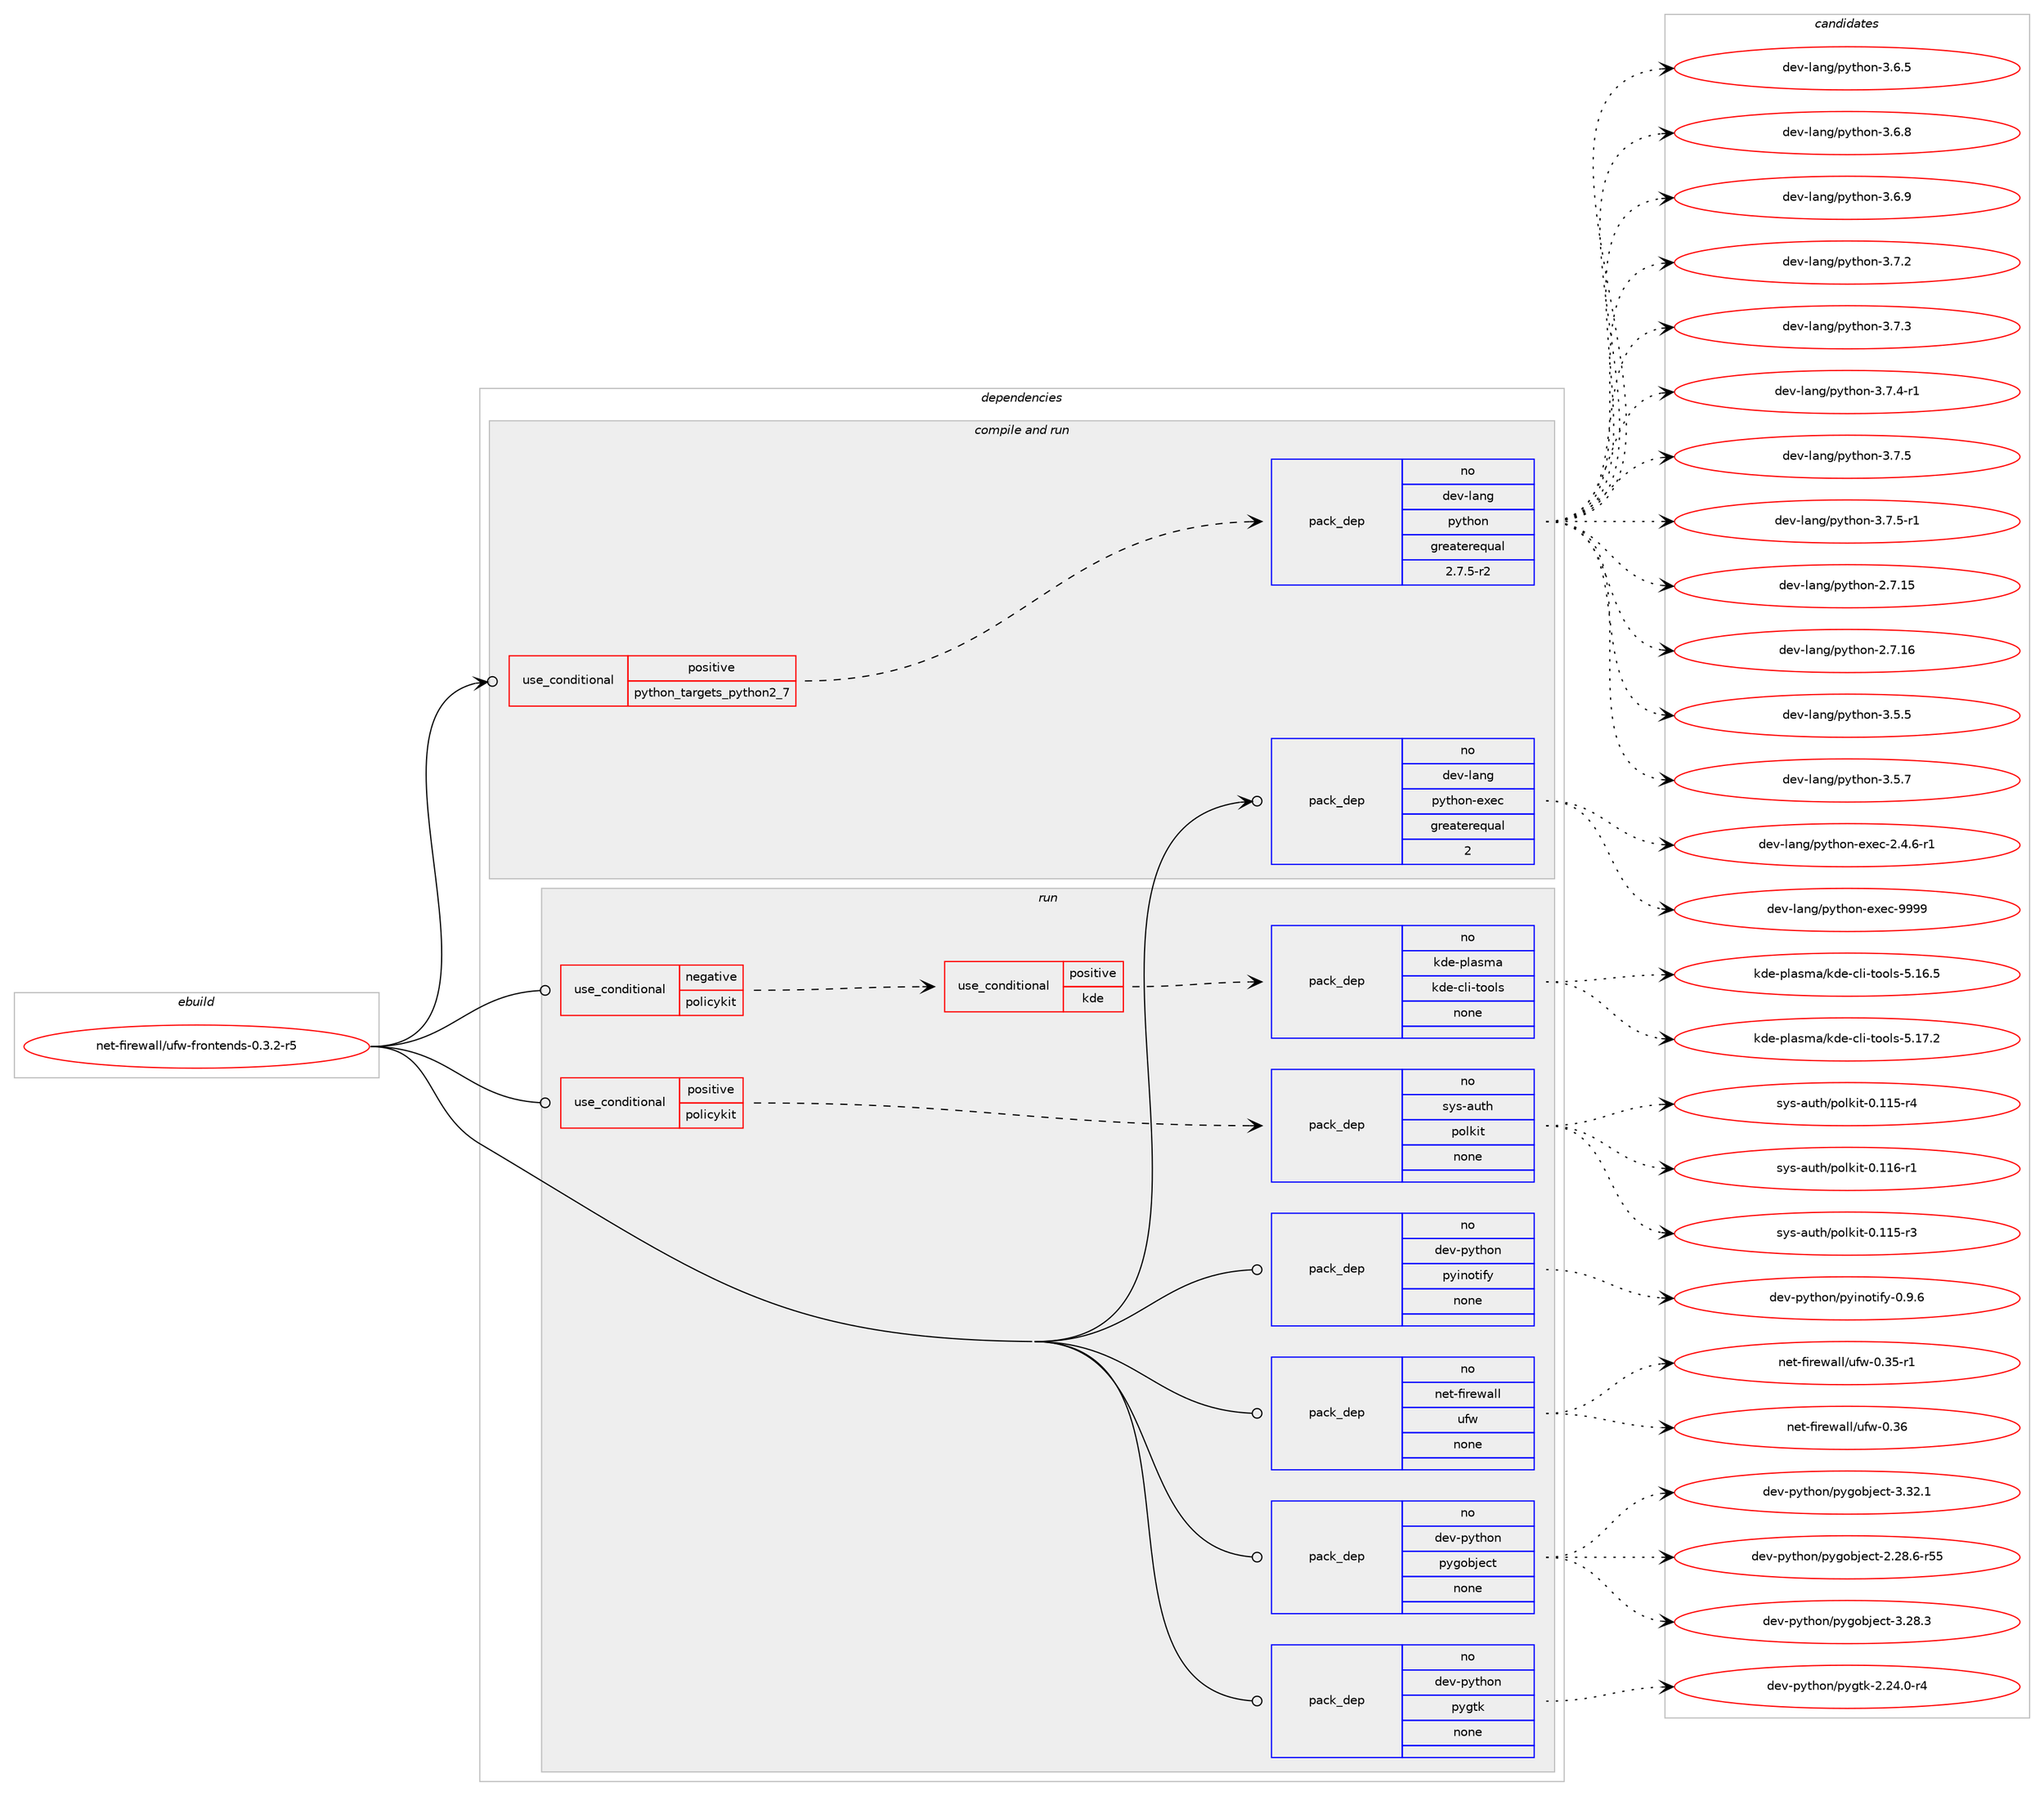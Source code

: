 digraph prolog {

# *************
# Graph options
# *************

newrank=true;
concentrate=true;
compound=true;
graph [rankdir=LR,fontname=Helvetica,fontsize=10,ranksep=1.5];#, ranksep=2.5, nodesep=0.2];
edge  [arrowhead=vee];
node  [fontname=Helvetica,fontsize=10];

# **********
# The ebuild
# **********

subgraph cluster_leftcol {
color=gray;
rank=same;
label=<<i>ebuild</i>>;
id [label="net-firewall/ufw-frontends-0.3.2-r5", color=red, width=4, href="../net-firewall/ufw-frontends-0.3.2-r5.svg"];
}

# ****************
# The dependencies
# ****************

subgraph cluster_midcol {
color=gray;
label=<<i>dependencies</i>>;
subgraph cluster_compile {
fillcolor="#eeeeee";
style=filled;
label=<<i>compile</i>>;
}
subgraph cluster_compileandrun {
fillcolor="#eeeeee";
style=filled;
label=<<i>compile and run</i>>;
subgraph cond199606 {
dependency819461 [label=<<TABLE BORDER="0" CELLBORDER="1" CELLSPACING="0" CELLPADDING="4"><TR><TD ROWSPAN="3" CELLPADDING="10">use_conditional</TD></TR><TR><TD>positive</TD></TR><TR><TD>python_targets_python2_7</TD></TR></TABLE>>, shape=none, color=red];
subgraph pack605520 {
dependency819462 [label=<<TABLE BORDER="0" CELLBORDER="1" CELLSPACING="0" CELLPADDING="4" WIDTH="220"><TR><TD ROWSPAN="6" CELLPADDING="30">pack_dep</TD></TR><TR><TD WIDTH="110">no</TD></TR><TR><TD>dev-lang</TD></TR><TR><TD>python</TD></TR><TR><TD>greaterequal</TD></TR><TR><TD>2.7.5-r2</TD></TR></TABLE>>, shape=none, color=blue];
}
dependency819461:e -> dependency819462:w [weight=20,style="dashed",arrowhead="vee"];
}
id:e -> dependency819461:w [weight=20,style="solid",arrowhead="odotvee"];
subgraph pack605521 {
dependency819463 [label=<<TABLE BORDER="0" CELLBORDER="1" CELLSPACING="0" CELLPADDING="4" WIDTH="220"><TR><TD ROWSPAN="6" CELLPADDING="30">pack_dep</TD></TR><TR><TD WIDTH="110">no</TD></TR><TR><TD>dev-lang</TD></TR><TR><TD>python-exec</TD></TR><TR><TD>greaterequal</TD></TR><TR><TD>2</TD></TR></TABLE>>, shape=none, color=blue];
}
id:e -> dependency819463:w [weight=20,style="solid",arrowhead="odotvee"];
}
subgraph cluster_run {
fillcolor="#eeeeee";
style=filled;
label=<<i>run</i>>;
subgraph cond199607 {
dependency819464 [label=<<TABLE BORDER="0" CELLBORDER="1" CELLSPACING="0" CELLPADDING="4"><TR><TD ROWSPAN="3" CELLPADDING="10">use_conditional</TD></TR><TR><TD>negative</TD></TR><TR><TD>policykit</TD></TR></TABLE>>, shape=none, color=red];
subgraph cond199608 {
dependency819465 [label=<<TABLE BORDER="0" CELLBORDER="1" CELLSPACING="0" CELLPADDING="4"><TR><TD ROWSPAN="3" CELLPADDING="10">use_conditional</TD></TR><TR><TD>positive</TD></TR><TR><TD>kde</TD></TR></TABLE>>, shape=none, color=red];
subgraph pack605522 {
dependency819466 [label=<<TABLE BORDER="0" CELLBORDER="1" CELLSPACING="0" CELLPADDING="4" WIDTH="220"><TR><TD ROWSPAN="6" CELLPADDING="30">pack_dep</TD></TR><TR><TD WIDTH="110">no</TD></TR><TR><TD>kde-plasma</TD></TR><TR><TD>kde-cli-tools</TD></TR><TR><TD>none</TD></TR><TR><TD></TD></TR></TABLE>>, shape=none, color=blue];
}
dependency819465:e -> dependency819466:w [weight=20,style="dashed",arrowhead="vee"];
}
dependency819464:e -> dependency819465:w [weight=20,style="dashed",arrowhead="vee"];
}
id:e -> dependency819464:w [weight=20,style="solid",arrowhead="odot"];
subgraph cond199609 {
dependency819467 [label=<<TABLE BORDER="0" CELLBORDER="1" CELLSPACING="0" CELLPADDING="4"><TR><TD ROWSPAN="3" CELLPADDING="10">use_conditional</TD></TR><TR><TD>positive</TD></TR><TR><TD>policykit</TD></TR></TABLE>>, shape=none, color=red];
subgraph pack605523 {
dependency819468 [label=<<TABLE BORDER="0" CELLBORDER="1" CELLSPACING="0" CELLPADDING="4" WIDTH="220"><TR><TD ROWSPAN="6" CELLPADDING="30">pack_dep</TD></TR><TR><TD WIDTH="110">no</TD></TR><TR><TD>sys-auth</TD></TR><TR><TD>polkit</TD></TR><TR><TD>none</TD></TR><TR><TD></TD></TR></TABLE>>, shape=none, color=blue];
}
dependency819467:e -> dependency819468:w [weight=20,style="dashed",arrowhead="vee"];
}
id:e -> dependency819467:w [weight=20,style="solid",arrowhead="odot"];
subgraph pack605524 {
dependency819469 [label=<<TABLE BORDER="0" CELLBORDER="1" CELLSPACING="0" CELLPADDING="4" WIDTH="220"><TR><TD ROWSPAN="6" CELLPADDING="30">pack_dep</TD></TR><TR><TD WIDTH="110">no</TD></TR><TR><TD>dev-python</TD></TR><TR><TD>pygobject</TD></TR><TR><TD>none</TD></TR><TR><TD></TD></TR></TABLE>>, shape=none, color=blue];
}
id:e -> dependency819469:w [weight=20,style="solid",arrowhead="odot"];
subgraph pack605525 {
dependency819470 [label=<<TABLE BORDER="0" CELLBORDER="1" CELLSPACING="0" CELLPADDING="4" WIDTH="220"><TR><TD ROWSPAN="6" CELLPADDING="30">pack_dep</TD></TR><TR><TD WIDTH="110">no</TD></TR><TR><TD>dev-python</TD></TR><TR><TD>pygtk</TD></TR><TR><TD>none</TD></TR><TR><TD></TD></TR></TABLE>>, shape=none, color=blue];
}
id:e -> dependency819470:w [weight=20,style="solid",arrowhead="odot"];
subgraph pack605526 {
dependency819471 [label=<<TABLE BORDER="0" CELLBORDER="1" CELLSPACING="0" CELLPADDING="4" WIDTH="220"><TR><TD ROWSPAN="6" CELLPADDING="30">pack_dep</TD></TR><TR><TD WIDTH="110">no</TD></TR><TR><TD>dev-python</TD></TR><TR><TD>pyinotify</TD></TR><TR><TD>none</TD></TR><TR><TD></TD></TR></TABLE>>, shape=none, color=blue];
}
id:e -> dependency819471:w [weight=20,style="solid",arrowhead="odot"];
subgraph pack605527 {
dependency819472 [label=<<TABLE BORDER="0" CELLBORDER="1" CELLSPACING="0" CELLPADDING="4" WIDTH="220"><TR><TD ROWSPAN="6" CELLPADDING="30">pack_dep</TD></TR><TR><TD WIDTH="110">no</TD></TR><TR><TD>net-firewall</TD></TR><TR><TD>ufw</TD></TR><TR><TD>none</TD></TR><TR><TD></TD></TR></TABLE>>, shape=none, color=blue];
}
id:e -> dependency819472:w [weight=20,style="solid",arrowhead="odot"];
}
}

# **************
# The candidates
# **************

subgraph cluster_choices {
rank=same;
color=gray;
label=<<i>candidates</i>>;

subgraph choice605520 {
color=black;
nodesep=1;
choice10010111845108971101034711212111610411111045504655464953 [label="dev-lang/python-2.7.15", color=red, width=4,href="../dev-lang/python-2.7.15.svg"];
choice10010111845108971101034711212111610411111045504655464954 [label="dev-lang/python-2.7.16", color=red, width=4,href="../dev-lang/python-2.7.16.svg"];
choice100101118451089711010347112121116104111110455146534653 [label="dev-lang/python-3.5.5", color=red, width=4,href="../dev-lang/python-3.5.5.svg"];
choice100101118451089711010347112121116104111110455146534655 [label="dev-lang/python-3.5.7", color=red, width=4,href="../dev-lang/python-3.5.7.svg"];
choice100101118451089711010347112121116104111110455146544653 [label="dev-lang/python-3.6.5", color=red, width=4,href="../dev-lang/python-3.6.5.svg"];
choice100101118451089711010347112121116104111110455146544656 [label="dev-lang/python-3.6.8", color=red, width=4,href="../dev-lang/python-3.6.8.svg"];
choice100101118451089711010347112121116104111110455146544657 [label="dev-lang/python-3.6.9", color=red, width=4,href="../dev-lang/python-3.6.9.svg"];
choice100101118451089711010347112121116104111110455146554650 [label="dev-lang/python-3.7.2", color=red, width=4,href="../dev-lang/python-3.7.2.svg"];
choice100101118451089711010347112121116104111110455146554651 [label="dev-lang/python-3.7.3", color=red, width=4,href="../dev-lang/python-3.7.3.svg"];
choice1001011184510897110103471121211161041111104551465546524511449 [label="dev-lang/python-3.7.4-r1", color=red, width=4,href="../dev-lang/python-3.7.4-r1.svg"];
choice100101118451089711010347112121116104111110455146554653 [label="dev-lang/python-3.7.5", color=red, width=4,href="../dev-lang/python-3.7.5.svg"];
choice1001011184510897110103471121211161041111104551465546534511449 [label="dev-lang/python-3.7.5-r1", color=red, width=4,href="../dev-lang/python-3.7.5-r1.svg"];
dependency819462:e -> choice10010111845108971101034711212111610411111045504655464953:w [style=dotted,weight="100"];
dependency819462:e -> choice10010111845108971101034711212111610411111045504655464954:w [style=dotted,weight="100"];
dependency819462:e -> choice100101118451089711010347112121116104111110455146534653:w [style=dotted,weight="100"];
dependency819462:e -> choice100101118451089711010347112121116104111110455146534655:w [style=dotted,weight="100"];
dependency819462:e -> choice100101118451089711010347112121116104111110455146544653:w [style=dotted,weight="100"];
dependency819462:e -> choice100101118451089711010347112121116104111110455146544656:w [style=dotted,weight="100"];
dependency819462:e -> choice100101118451089711010347112121116104111110455146544657:w [style=dotted,weight="100"];
dependency819462:e -> choice100101118451089711010347112121116104111110455146554650:w [style=dotted,weight="100"];
dependency819462:e -> choice100101118451089711010347112121116104111110455146554651:w [style=dotted,weight="100"];
dependency819462:e -> choice1001011184510897110103471121211161041111104551465546524511449:w [style=dotted,weight="100"];
dependency819462:e -> choice100101118451089711010347112121116104111110455146554653:w [style=dotted,weight="100"];
dependency819462:e -> choice1001011184510897110103471121211161041111104551465546534511449:w [style=dotted,weight="100"];
}
subgraph choice605521 {
color=black;
nodesep=1;
choice10010111845108971101034711212111610411111045101120101994550465246544511449 [label="dev-lang/python-exec-2.4.6-r1", color=red, width=4,href="../dev-lang/python-exec-2.4.6-r1.svg"];
choice10010111845108971101034711212111610411111045101120101994557575757 [label="dev-lang/python-exec-9999", color=red, width=4,href="../dev-lang/python-exec-9999.svg"];
dependency819463:e -> choice10010111845108971101034711212111610411111045101120101994550465246544511449:w [style=dotted,weight="100"];
dependency819463:e -> choice10010111845108971101034711212111610411111045101120101994557575757:w [style=dotted,weight="100"];
}
subgraph choice605522 {
color=black;
nodesep=1;
choice1071001014511210897115109974710710010145991081054511611111110811545534649544653 [label="kde-plasma/kde-cli-tools-5.16.5", color=red, width=4,href="../kde-plasma/kde-cli-tools-5.16.5.svg"];
choice1071001014511210897115109974710710010145991081054511611111110811545534649554650 [label="kde-plasma/kde-cli-tools-5.17.2", color=red, width=4,href="../kde-plasma/kde-cli-tools-5.17.2.svg"];
dependency819466:e -> choice1071001014511210897115109974710710010145991081054511611111110811545534649544653:w [style=dotted,weight="100"];
dependency819466:e -> choice1071001014511210897115109974710710010145991081054511611111110811545534649554650:w [style=dotted,weight="100"];
}
subgraph choice605523 {
color=black;
nodesep=1;
choice1151211154597117116104471121111081071051164548464949534511451 [label="sys-auth/polkit-0.115-r3", color=red, width=4,href="../sys-auth/polkit-0.115-r3.svg"];
choice1151211154597117116104471121111081071051164548464949534511452 [label="sys-auth/polkit-0.115-r4", color=red, width=4,href="../sys-auth/polkit-0.115-r4.svg"];
choice1151211154597117116104471121111081071051164548464949544511449 [label="sys-auth/polkit-0.116-r1", color=red, width=4,href="../sys-auth/polkit-0.116-r1.svg"];
dependency819468:e -> choice1151211154597117116104471121111081071051164548464949534511451:w [style=dotted,weight="100"];
dependency819468:e -> choice1151211154597117116104471121111081071051164548464949534511452:w [style=dotted,weight="100"];
dependency819468:e -> choice1151211154597117116104471121111081071051164548464949544511449:w [style=dotted,weight="100"];
}
subgraph choice605524 {
color=black;
nodesep=1;
choice1001011184511212111610411111047112121103111981061019911645504650564654451145353 [label="dev-python/pygobject-2.28.6-r55", color=red, width=4,href="../dev-python/pygobject-2.28.6-r55.svg"];
choice1001011184511212111610411111047112121103111981061019911645514650564651 [label="dev-python/pygobject-3.28.3", color=red, width=4,href="../dev-python/pygobject-3.28.3.svg"];
choice1001011184511212111610411111047112121103111981061019911645514651504649 [label="dev-python/pygobject-3.32.1", color=red, width=4,href="../dev-python/pygobject-3.32.1.svg"];
dependency819469:e -> choice1001011184511212111610411111047112121103111981061019911645504650564654451145353:w [style=dotted,weight="100"];
dependency819469:e -> choice1001011184511212111610411111047112121103111981061019911645514650564651:w [style=dotted,weight="100"];
dependency819469:e -> choice1001011184511212111610411111047112121103111981061019911645514651504649:w [style=dotted,weight="100"];
}
subgraph choice605525 {
color=black;
nodesep=1;
choice1001011184511212111610411111047112121103116107455046505246484511452 [label="dev-python/pygtk-2.24.0-r4", color=red, width=4,href="../dev-python/pygtk-2.24.0-r4.svg"];
dependency819470:e -> choice1001011184511212111610411111047112121103116107455046505246484511452:w [style=dotted,weight="100"];
}
subgraph choice605526 {
color=black;
nodesep=1;
choice1001011184511212111610411111047112121105110111116105102121454846574654 [label="dev-python/pyinotify-0.9.6", color=red, width=4,href="../dev-python/pyinotify-0.9.6.svg"];
dependency819471:e -> choice1001011184511212111610411111047112121105110111116105102121454846574654:w [style=dotted,weight="100"];
}
subgraph choice605527 {
color=black;
nodesep=1;
choice11010111645102105114101119971081084711710211945484651534511449 [label="net-firewall/ufw-0.35-r1", color=red, width=4,href="../net-firewall/ufw-0.35-r1.svg"];
choice1101011164510210511410111997108108471171021194548465154 [label="net-firewall/ufw-0.36", color=red, width=4,href="../net-firewall/ufw-0.36.svg"];
dependency819472:e -> choice11010111645102105114101119971081084711710211945484651534511449:w [style=dotted,weight="100"];
dependency819472:e -> choice1101011164510210511410111997108108471171021194548465154:w [style=dotted,weight="100"];
}
}

}
